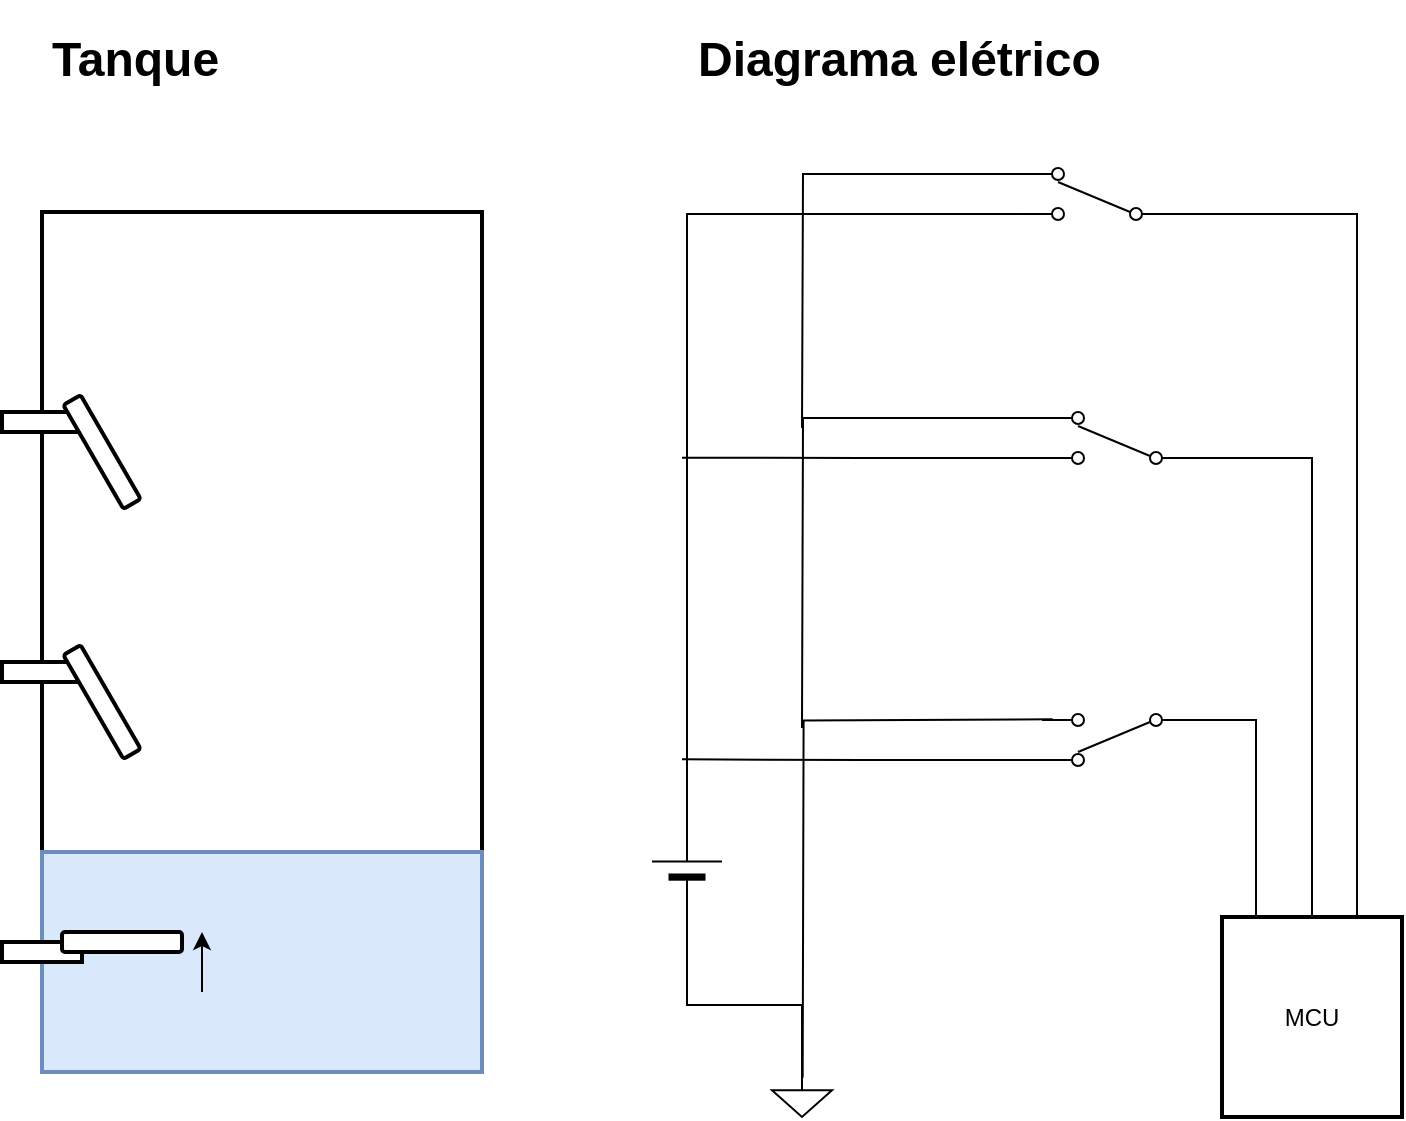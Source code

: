 <mxfile version="12.1.0" type="device" pages="1"><diagram id="nL9TQEqOIdoB-1rwd5Ox" name="Page-1"><mxGraphModel dx="1341" dy="811" grid="1" gridSize="10" guides="1" tooltips="1" connect="1" arrows="1" fold="1" page="1" pageScale="1" pageWidth="850" pageHeight="1100" math="0" shadow="0"><root><mxCell id="0"/><mxCell id="1" parent="0"/><mxCell id="Qag_v7wLbkW0EGGsvXzW-2" value="" style="rounded=0;whiteSpace=wrap;html=1;strokeWidth=2;" vertex="1" parent="1"><mxGeometry x="110" y="276" width="220" height="430" as="geometry"/></mxCell><mxCell id="Qag_v7wLbkW0EGGsvXzW-8" style="edgeStyle=none;rounded=0;orthogonalLoop=1;jettySize=auto;html=1;exitX=0;exitY=0.75;exitDx=0;exitDy=0;strokeColor=#000000;shape=link;" edge="1" parent="1" source="Qag_v7wLbkW0EGGsvXzW-2" target="Qag_v7wLbkW0EGGsvXzW-2"><mxGeometry relative="1" as="geometry"><Array as="points"><mxPoint x="330" y="599"/></Array></mxGeometry></mxCell><mxCell id="Qag_v7wLbkW0EGGsvXzW-12" value="" style="rounded=0;whiteSpace=wrap;html=1;strokeWidth=2;fillColor=#dae8fc;strokeColor=#6c8ebf;" vertex="1" parent="1"><mxGeometry x="110" y="596" width="220" height="110" as="geometry"/></mxCell><mxCell id="Qag_v7wLbkW0EGGsvXzW-4" value="" style="rounded=0;whiteSpace=wrap;html=1;strokeWidth=2;" vertex="1" parent="1"><mxGeometry x="90" y="641" width="40" height="10" as="geometry"/></mxCell><mxCell id="Qag_v7wLbkW0EGGsvXzW-6" value="" style="rounded=1;whiteSpace=wrap;html=1;strokeWidth=2;rotation=0;" vertex="1" parent="1"><mxGeometry x="120" y="636" width="60" height="10" as="geometry"/></mxCell><mxCell id="Qag_v7wLbkW0EGGsvXzW-16" value="" style="rounded=0;whiteSpace=wrap;html=1;strokeWidth=2;" vertex="1" parent="1"><mxGeometry x="90" y="501" width="40" height="10" as="geometry"/></mxCell><mxCell id="Qag_v7wLbkW0EGGsvXzW-15" value="" style="rounded=1;whiteSpace=wrap;html=1;strokeWidth=2;rotation=60;" vertex="1" parent="1"><mxGeometry x="110" y="516" width="60" height="10" as="geometry"/></mxCell><mxCell id="Qag_v7wLbkW0EGGsvXzW-17" value="" style="rounded=0;whiteSpace=wrap;html=1;strokeWidth=2;" vertex="1" parent="1"><mxGeometry x="90" y="376" width="40" height="10" as="geometry"/></mxCell><mxCell id="Qag_v7wLbkW0EGGsvXzW-18" value="" style="rounded=1;whiteSpace=wrap;html=1;strokeWidth=2;rotation=60;" vertex="1" parent="1"><mxGeometry x="110" y="391" width="60" height="10" as="geometry"/></mxCell><mxCell id="Qag_v7wLbkW0EGGsvXzW-25" value="" style="endArrow=classic;html=1;strokeColor=#000000;" edge="1" parent="1"><mxGeometry width="50" height="50" relative="1" as="geometry"><mxPoint x="190" y="666" as="sourcePoint"/><mxPoint x="190" y="636" as="targetPoint"/></mxGeometry></mxCell><mxCell id="Qag_v7wLbkW0EGGsvXzW-31" style="edgeStyle=orthogonalEdgeStyle;orthogonalLoop=1;jettySize=auto;html=1;exitX=0;exitY=0.885;exitDx=0;exitDy=0;exitPerimeter=0;strokeColor=#000000;rounded=0;endArrow=none;endFill=0;fillColor=#d5e8d4;entryX=0.189;entryY=-0.01;entryDx=0;entryDy=0;entryPerimeter=0;" edge="1" parent="1" source="Qag_v7wLbkW0EGGsvXzW-26" target="Qag_v7wLbkW0EGGsvXzW-30"><mxGeometry relative="1" as="geometry"><mxPoint x="720" y="658.5" as="targetPoint"/></mxGeometry></mxCell><mxCell id="Qag_v7wLbkW0EGGsvXzW-37" style="edgeStyle=orthogonalEdgeStyle;rounded=0;orthogonalLoop=1;jettySize=auto;html=1;exitX=1;exitY=0.885;exitDx=0;exitDy=0;exitPerimeter=0;entryX=0.5;entryY=0;entryDx=0;entryDy=0;entryPerimeter=0;endArrow=none;endFill=0;strokeColor=#000000;" edge="1" parent="1"><mxGeometry relative="1" as="geometry"><mxPoint x="615.333" y="529.667" as="sourcePoint"/><mxPoint x="490.333" y="708.833" as="targetPoint"/></mxGeometry></mxCell><mxCell id="Qag_v7wLbkW0EGGsvXzW-46" style="edgeStyle=orthogonalEdgeStyle;rounded=0;orthogonalLoop=1;jettySize=auto;html=1;exitX=1;exitY=0.115;exitDx=0;exitDy=0;exitPerimeter=0;endArrow=none;endFill=0;strokeColor=#000000;" edge="1" parent="1" source="Qag_v7wLbkW0EGGsvXzW-26"><mxGeometry relative="1" as="geometry"><mxPoint x="430" y="549.667" as="targetPoint"/></mxGeometry></mxCell><mxCell id="Qag_v7wLbkW0EGGsvXzW-26" value="" style="pointerEvents=1;verticalLabelPosition=bottom;shadow=0;dashed=0;align=center;fillColor=#ffffff;html=1;verticalAlign=top;strokeWidth=1;shape=mxgraph.electrical.electro-mechanical.2-way_switch;rotation=-180;" vertex="1" parent="1"><mxGeometry x="610" y="527" width="75" height="26" as="geometry"/></mxCell><mxCell id="Qag_v7wLbkW0EGGsvXzW-32" style="edgeStyle=orthogonalEdgeStyle;rounded=0;orthogonalLoop=1;jettySize=auto;html=1;exitX=0;exitY=0.885;exitDx=0;exitDy=0;exitPerimeter=0;entryX=0.5;entryY=0;entryDx=0;entryDy=0;endArrow=none;endFill=0;strokeColor=#000000;" edge="1" parent="1" source="Qag_v7wLbkW0EGGsvXzW-28" target="Qag_v7wLbkW0EGGsvXzW-30"><mxGeometry relative="1" as="geometry"/></mxCell><mxCell id="Qag_v7wLbkW0EGGsvXzW-38" style="edgeStyle=orthogonalEdgeStyle;rounded=0;orthogonalLoop=1;jettySize=auto;html=1;exitX=1;exitY=0.115;exitDx=0;exitDy=0;exitPerimeter=0;endArrow=none;endFill=0;strokeColor=#000000;" edge="1" parent="1" source="Qag_v7wLbkW0EGGsvXzW-28"><mxGeometry relative="1" as="geometry"><mxPoint x="490" y="534" as="targetPoint"/></mxGeometry></mxCell><mxCell id="Qag_v7wLbkW0EGGsvXzW-45" style="edgeStyle=orthogonalEdgeStyle;rounded=0;orthogonalLoop=1;jettySize=auto;html=1;exitX=1;exitY=0.885;exitDx=0;exitDy=0;exitPerimeter=0;endArrow=none;endFill=0;strokeColor=#000000;" edge="1" parent="1" source="Qag_v7wLbkW0EGGsvXzW-28"><mxGeometry relative="1" as="geometry"><mxPoint x="430" y="398.833" as="targetPoint"/></mxGeometry></mxCell><mxCell id="Qag_v7wLbkW0EGGsvXzW-28" value="" style="pointerEvents=1;verticalLabelPosition=bottom;shadow=0;dashed=0;align=center;fillColor=#ffffff;html=1;verticalAlign=top;strokeWidth=1;shape=mxgraph.electrical.electro-mechanical.2-way_switch;rotation=-180;flipH=0;flipV=1;" vertex="1" parent="1"><mxGeometry x="610" y="376" width="75" height="26" as="geometry"/></mxCell><mxCell id="Qag_v7wLbkW0EGGsvXzW-34" style="edgeStyle=orthogonalEdgeStyle;rounded=0;orthogonalLoop=1;jettySize=auto;html=1;exitX=0;exitY=0.885;exitDx=0;exitDy=0;exitPerimeter=0;entryX=0.75;entryY=0;entryDx=0;entryDy=0;endArrow=none;endFill=0;strokeColor=#000000;" edge="1" parent="1" source="Qag_v7wLbkW0EGGsvXzW-29" target="Qag_v7wLbkW0EGGsvXzW-30"><mxGeometry relative="1" as="geometry"/></mxCell><mxCell id="Qag_v7wLbkW0EGGsvXzW-39" style="edgeStyle=orthogonalEdgeStyle;rounded=0;orthogonalLoop=1;jettySize=auto;html=1;exitX=1;exitY=0.115;exitDx=0;exitDy=0;exitPerimeter=0;endArrow=none;endFill=0;strokeColor=#000000;" edge="1" parent="1" source="Qag_v7wLbkW0EGGsvXzW-29"><mxGeometry relative="1" as="geometry"><mxPoint x="490" y="384.0" as="targetPoint"/></mxGeometry></mxCell><mxCell id="Qag_v7wLbkW0EGGsvXzW-29" value="" style="pointerEvents=1;verticalLabelPosition=bottom;shadow=0;dashed=0;align=center;fillColor=#ffffff;html=1;verticalAlign=top;strokeWidth=1;shape=mxgraph.electrical.electro-mechanical.2-way_switch;rotation=-180;flipH=0;flipV=1;" vertex="1" parent="1"><mxGeometry x="600" y="254" width="75" height="26" as="geometry"/></mxCell><mxCell id="Qag_v7wLbkW0EGGsvXzW-30" value="MCU" style="rounded=0;whiteSpace=wrap;html=1;strokeWidth=2;" vertex="1" parent="1"><mxGeometry x="700" y="628.5" width="90" height="100" as="geometry"/></mxCell><mxCell id="Qag_v7wLbkW0EGGsvXzW-41" style="edgeStyle=orthogonalEdgeStyle;rounded=0;orthogonalLoop=1;jettySize=auto;html=1;exitX=1;exitY=0.5;exitDx=0;exitDy=0;exitPerimeter=0;endArrow=none;endFill=0;strokeColor=#000000;entryX=1;entryY=0.885;entryDx=0;entryDy=0;entryPerimeter=0;" edge="1" parent="1" source="Qag_v7wLbkW0EGGsvXzW-35" target="Qag_v7wLbkW0EGGsvXzW-29"><mxGeometry relative="1" as="geometry"><mxPoint x="590" y="274.0" as="targetPoint"/></mxGeometry></mxCell><mxCell id="Qag_v7wLbkW0EGGsvXzW-47" style="edgeStyle=orthogonalEdgeStyle;rounded=0;orthogonalLoop=1;jettySize=auto;html=1;exitX=0;exitY=0.5;exitDx=0;exitDy=0;exitPerimeter=0;entryX=0.5;entryY=0;entryDx=0;entryDy=0;entryPerimeter=0;endArrow=none;endFill=0;strokeColor=#000000;" edge="1" parent="1" source="Qag_v7wLbkW0EGGsvXzW-35" target="Qag_v7wLbkW0EGGsvXzW-36"><mxGeometry relative="1" as="geometry"/></mxCell><mxCell id="Qag_v7wLbkW0EGGsvXzW-35" value="" style="verticalLabelPosition=bottom;shadow=0;dashed=0;align=center;fillColor=#000000;strokeColor=#000000;html=1;verticalAlign=top;strokeWidth=1;shape=mxgraph.electrical.miscellaneous.monocell_battery;rotation=-90;" vertex="1" parent="1"><mxGeometry x="400" y="586.5" width="65" height="35" as="geometry"/></mxCell><mxCell id="Qag_v7wLbkW0EGGsvXzW-36" value="" style="pointerEvents=1;verticalLabelPosition=bottom;shadow=0;dashed=0;align=center;fillColor=#ffffff;html=1;verticalAlign=top;strokeWidth=1;shape=mxgraph.electrical.signal_sources.signal_ground;" vertex="1" parent="1"><mxGeometry x="475" y="708.5" width="30" height="20" as="geometry"/></mxCell><mxCell id="Qag_v7wLbkW0EGGsvXzW-48" value="&lt;h1&gt;Tanque&amp;nbsp;&lt;/h1&gt;" style="text;html=1;strokeColor=none;fillColor=none;spacing=5;spacingTop=-20;whiteSpace=wrap;overflow=hidden;rounded=0;" vertex="1" parent="1"><mxGeometry x="110" y="180" width="280" height="40" as="geometry"/></mxCell><mxCell id="Qag_v7wLbkW0EGGsvXzW-49" value="&lt;h1&gt;Diagrama elétrico&lt;/h1&gt;" style="text;html=1;strokeColor=none;fillColor=none;spacing=5;spacingTop=-20;whiteSpace=wrap;overflow=hidden;rounded=0;" vertex="1" parent="1"><mxGeometry x="432.5" y="180" width="280" height="40" as="geometry"/></mxCell></root></mxGraphModel></diagram></mxfile>